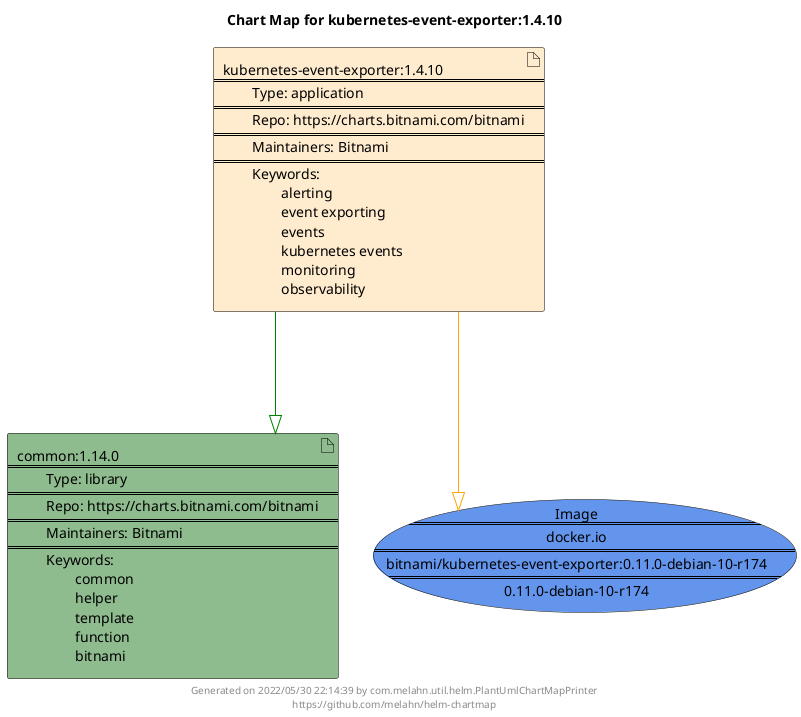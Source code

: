 @startuml
skinparam linetype ortho
skinparam backgroundColor white
skinparam usecaseBorderColor black
skinparam usecaseArrowColor LightSlateGray
skinparam artifactBorderColor black
skinparam artifactArrowColor LightSlateGray

title Chart Map for kubernetes-event-exporter:1.4.10

'There are 2 referenced Helm Charts
artifact "common:1.14.0\n====\n\tType: library\n====\n\tRepo: https://charts.bitnami.com/bitnami\n====\n\tMaintainers: Bitnami\n====\n\tKeywords: \n\t\tcommon\n\t\thelper\n\t\ttemplate\n\t\tfunction\n\t\tbitnami" as common_1_14_0 #DarkSeaGreen
artifact "kubernetes-event-exporter:1.4.10\n====\n\tType: application\n====\n\tRepo: https://charts.bitnami.com/bitnami\n====\n\tMaintainers: Bitnami\n====\n\tKeywords: \n\t\talerting\n\t\tevent exporting\n\t\tevents\n\t\tkubernetes events\n\t\tmonitoring\n\t\tobservability" as kubernetes_event_exporter_1_4_10 #BlanchedAlmond

'There is one referenced Docker Image
usecase "Image\n====\ndocker.io\n====\nbitnami/kubernetes-event-exporter:0.11.0-debian-10-r174\n====\n0.11.0-debian-10-r174" as docker_io_bitnami_kubernetes_event_exporter_0_11_0_debian_10_r174 #CornflowerBlue

'Chart Dependencies
kubernetes_event_exporter_1_4_10--[#green]-|>common_1_14_0
kubernetes_event_exporter_1_4_10--[#orange]-|>docker_io_bitnami_kubernetes_event_exporter_0_11_0_debian_10_r174

center footer Generated on 2022/05/30 22:14:39 by com.melahn.util.helm.PlantUmlChartMapPrinter\nhttps://github.com/melahn/helm-chartmap
@enduml
